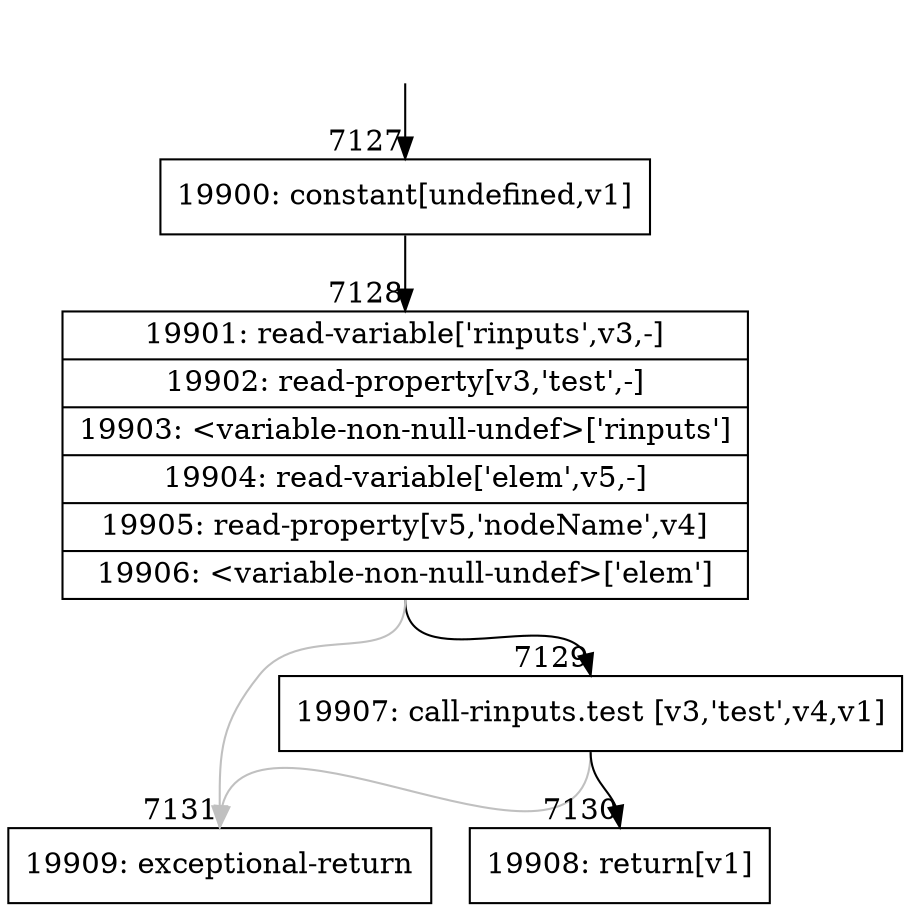 digraph {
rankdir="TD"
BB_entry550[shape=none,label=""];
BB_entry550 -> BB7127 [tailport=s, headport=n, headlabel="    7127"]
BB7127 [shape=record label="{19900: constant[undefined,v1]}" ] 
BB7127 -> BB7128 [tailport=s, headport=n, headlabel="      7128"]
BB7128 [shape=record label="{19901: read-variable['rinputs',v3,-]|19902: read-property[v3,'test',-]|19903: \<variable-non-null-undef\>['rinputs']|19904: read-variable['elem',v5,-]|19905: read-property[v5,'nodeName',v4]|19906: \<variable-non-null-undef\>['elem']}" ] 
BB7128 -> BB7129 [tailport=s, headport=n, headlabel="      7129"]
BB7128 -> BB7131 [tailport=s, headport=n, color=gray, headlabel="      7131"]
BB7129 [shape=record label="{19907: call-rinputs.test [v3,'test',v4,v1]}" ] 
BB7129 -> BB7130 [tailport=s, headport=n, headlabel="      7130"]
BB7129 -> BB7131 [tailport=s, headport=n, color=gray]
BB7130 [shape=record label="{19908: return[v1]}" ] 
BB7131 [shape=record label="{19909: exceptional-return}" ] 
//#$~ 5627
}
